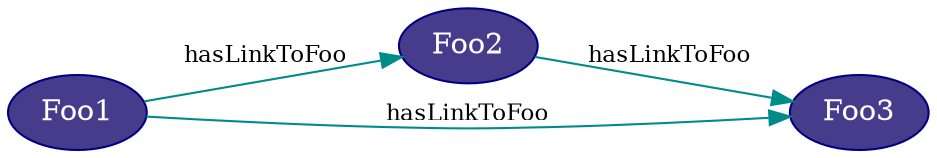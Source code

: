 digraph {
   rankdir = LR

   node [style = filled, fontcolor = white]

   Foo1 [color = navy, fillcolor = slateblue4]
   Foo2 [color = navy, fillcolor = slateblue4]

   Foo3 [color = navy, fillcolor = slateblue4]

   Foo1 -> Foo2 [label = "hasLinkToFoo", fontsize = 11, color = cyan4]
   Foo2 -> Foo3 [label = "hasLinkToFoo", fontsize = 11, color = cyan4]
   Foo1 -> Foo3 [label = "hasLinkToFoo", fontsize = 11, color = cyan4]
   
}
